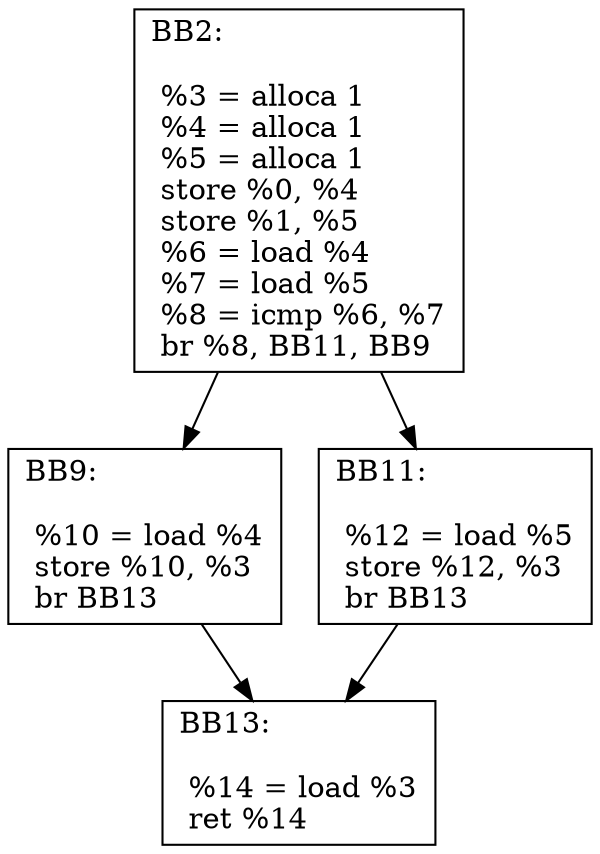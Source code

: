 digraph "CFG of Min0 function"{
	BB2[shape=record,label="{BB2:\l\l
	 %3 = alloca  1\l	 %4 = alloca  1\l	 %5 = alloca  1\l	 store  %0,  %4\l	 store  %1,  %5\l	 %6 = load  %4\l	 %7 = load  %5\l	 %8 = icmp  %6,  %7\l	 br %8, BB11, BB9\l	}"];
	BB2 -> BB9
	BB2 -> BB11
	BB9[shape=record,label="{BB9:\l\l
	 %10 = load  %4\l	 store  %10,  %3\l	 br BB13\l	}"];
	BB9 -> BB13
	BB11[shape=record,label="{BB11:\l\l
	 %12 = load  %5\l	 store  %12,  %3\l	 br BB13\l	}"];
	BB11 -> BB13
	BB13[shape=record,label="{BB13:\l\l
	 %14 = load  %3\l	 ret %14\l	}"];
}
